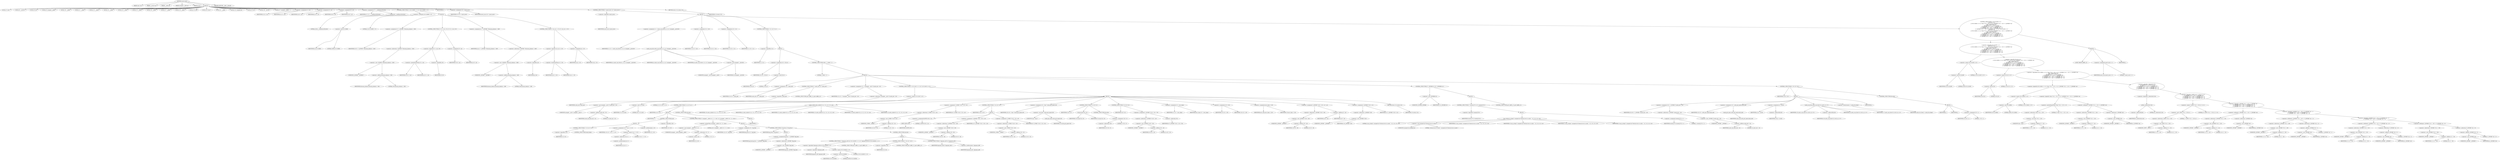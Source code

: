 digraph cache_insert {  
"1000121" [label = "(METHOD,cache_insert)" ]
"1000122" [label = "(PARAM,char *src)" ]
"1000123" [label = "(PARAM,__int128 *a2)" ]
"1000124" [label = "(PARAM,__int64 a3)" ]
"1000125" [label = "(PARAM,unsigned __int64 a4)" ]
"1000126" [label = "(PARAM,int a5)" ]
"1000127" [label = "(BLOCK,,)" ]
"1000128" [label = "(LOCAL,v5: char *)" ]
"1000129" [label = "(LOCAL,v6: __int128 *)" ]
"1000130" [label = "(LOCAL,v8: int)" ]
"1000131" [label = "(LOCAL,v9: unsigned __int64)" ]
"1000132" [label = "(LOCAL,v10: __int64)" ]
"1000133" [label = "(LOCAL,v11: __int64)" ]
"1000134" [label = "(LOCAL,v12: __int64)" ]
"1000135" [label = "(LOCAL,v13: __int64)" ]
"1000136" [label = "(LOCAL,v14: __int64)" ]
"1000137" [label = "(LOCAL,v15: __int64)" ]
"1000138" [label = "(LOCAL,v16: __int64)" ]
"1000139" [label = "(LOCAL,v17: __int64)" ]
"1000140" [label = "(LOCAL,v18: __int64)" ]
"1000141" [label = "(LOCAL,v19: bool)" ]
"1000142" [label = "(LOCAL,v20: char *)" ]
"1000143" [label = "(LOCAL,v21: __int64)" ]
"1000144" [label = "(LOCAL,v24: unsigned int)" ]
"1000145" [label = "(LOCAL,v25: int)" ]
"1000146" [label = "(LOCAL,v26: __int128)" ]
"1000147" [label = "(LOCAL,v27: unsigned __int64)" ]
"1000148" [label = "(<operator>.assignment,v5 = src)" ]
"1000149" [label = "(IDENTIFIER,v5,v5 = src)" ]
"1000150" [label = "(IDENTIFIER,src,v5 = src)" ]
"1000151" [label = "(<operator>.assignment,v6 = a2)" ]
"1000152" [label = "(IDENTIFIER,v6,v6 = a2)" ]
"1000153" [label = "(IDENTIFIER,a2,v6 = a2)" ]
"1000154" [label = "(<operator>.assignment,v8 = a5)" ]
"1000155" [label = "(IDENTIFIER,v8,v8 = a5)" ]
"1000156" [label = "(IDENTIFIER,a5,v8 = a5)" ]
"1000157" [label = "(<operator>.assignment,v27 = __readfsqword(0x28u))" ]
"1000158" [label = "(IDENTIFIER,v27,v27 = __readfsqword(0x28u))" ]
"1000159" [label = "(__readfsqword,__readfsqword(0x28u))" ]
"1000160" [label = "(LITERAL,0x28u,__readfsqword(0x28u))" ]
"1000161" [label = "(CONTROL_STRUCTURE,if ( (a5 & 0x980) != 0 ),if ( (a5 & 0x980) != 0 ))" ]
"1000162" [label = "(<operator>.notEquals,(a5 & 0x980) != 0)" ]
"1000163" [label = "(<operator>.and,a5 & 0x980)" ]
"1000164" [label = "(IDENTIFIER,a5,a5 & 0x980)" ]
"1000165" [label = "(LITERAL,0x980,a5 & 0x980)" ]
"1000166" [label = "(LITERAL,0,(a5 & 0x980) != 0)" ]
"1000167" [label = "(BLOCK,,)" ]
"1000168" [label = "(<operator>.assignment,v9 = *(_QWORD *)(dnsmasq_daemon + 456))" ]
"1000169" [label = "(IDENTIFIER,v9,v9 = *(_QWORD *)(dnsmasq_daemon + 456))" ]
"1000170" [label = "(<operator>.indirection,*(_QWORD *)(dnsmasq_daemon + 456))" ]
"1000171" [label = "(<operator>.cast,(_QWORD *)(dnsmasq_daemon + 456))" ]
"1000172" [label = "(UNKNOWN,_QWORD *,_QWORD *)" ]
"1000173" [label = "(<operator>.addition,dnsmasq_daemon + 456)" ]
"1000174" [label = "(IDENTIFIER,dnsmasq_daemon,dnsmasq_daemon + 456)" ]
"1000175" [label = "(LITERAL,456,dnsmasq_daemon + 456)" ]
"1000176" [label = "(CONTROL_STRUCTURE,if ( v9 >= a4 || !v9 ),if ( v9 >= a4 || !v9 ))" ]
"1000177" [label = "(<operator>.logicalOr,v9 >= a4 || !v9)" ]
"1000178" [label = "(<operator>.greaterEqualsThan,v9 >= a4)" ]
"1000179" [label = "(IDENTIFIER,v9,v9 >= a4)" ]
"1000180" [label = "(IDENTIFIER,a4,v9 >= a4)" ]
"1000181" [label = "(<operator>.logicalNot,!v9)" ]
"1000182" [label = "(IDENTIFIER,v9,!v9)" ]
"1000183" [label = "(<operator>.assignment,v9 = a4)" ]
"1000184" [label = "(IDENTIFIER,v9,v9 = a4)" ]
"1000185" [label = "(IDENTIFIER,a4,v9 = a4)" ]
"1000186" [label = "(<operator>.assignment,a4 = *(_QWORD *)(dnsmasq_daemon + 448))" ]
"1000187" [label = "(IDENTIFIER,a4,a4 = *(_QWORD *)(dnsmasq_daemon + 448))" ]
"1000188" [label = "(<operator>.indirection,*(_QWORD *)(dnsmasq_daemon + 448))" ]
"1000189" [label = "(<operator>.cast,(_QWORD *)(dnsmasq_daemon + 448))" ]
"1000190" [label = "(UNKNOWN,_QWORD *,_QWORD *)" ]
"1000191" [label = "(<operator>.addition,dnsmasq_daemon + 448)" ]
"1000192" [label = "(IDENTIFIER,dnsmasq_daemon,dnsmasq_daemon + 448)" ]
"1000193" [label = "(LITERAL,448,dnsmasq_daemon + 448)" ]
"1000194" [label = "(CONTROL_STRUCTURE,if ( !a4 || a4 <= v9 ),if ( !a4 || a4 <= v9 ))" ]
"1000195" [label = "(<operator>.logicalOr,!a4 || a4 <= v9)" ]
"1000196" [label = "(<operator>.logicalNot,!a4)" ]
"1000197" [label = "(IDENTIFIER,a4,!a4)" ]
"1000198" [label = "(<operator>.lessEqualsThan,a4 <= v9)" ]
"1000199" [label = "(IDENTIFIER,a4,a4 <= v9)" ]
"1000200" [label = "(IDENTIFIER,v9,a4 <= v9)" ]
"1000201" [label = "(<operator>.assignment,a4 = v9)" ]
"1000202" [label = "(IDENTIFIER,a4,a4 = v9)" ]
"1000203" [label = "(IDENTIFIER,v9,a4 = v9)" ]
"1000204" [label = "(IDENTIFIER,L,)" ]
"1000205" [label = "(<operator>.assignment,v24 = insert_error)" ]
"1000206" [label = "(IDENTIFIER,v24,v24 = insert_error)" ]
"1000207" [label = "(IDENTIFIER,insert_error,v24 = insert_error)" ]
"1000208" [label = "(CONTROL_STRUCTURE,if ( !insert_error ),if ( !insert_error ))" ]
"1000209" [label = "(<operator>.logicalNot,!insert_error)" ]
"1000210" [label = "(IDENTIFIER,insert_error,!insert_error)" ]
"1000211" [label = "(BLOCK,,)" ]
"1000212" [label = "(<operator>.assignment,v11 = cache_scan_free(src, a2, a3, (unsigned __int16)v8))" ]
"1000213" [label = "(IDENTIFIER,v11,v11 = cache_scan_free(src, a2, a3, (unsigned __int16)v8))" ]
"1000214" [label = "(cache_scan_free,cache_scan_free(src, a2, a3, (unsigned __int16)v8))" ]
"1000215" [label = "(IDENTIFIER,src,cache_scan_free(src, a2, a3, (unsigned __int16)v8))" ]
"1000216" [label = "(IDENTIFIER,a2,cache_scan_free(src, a2, a3, (unsigned __int16)v8))" ]
"1000217" [label = "(IDENTIFIER,a3,cache_scan_free(src, a2, a3, (unsigned __int16)v8))" ]
"1000218" [label = "(<operator>.cast,(unsigned __int16)v8)" ]
"1000219" [label = "(UNKNOWN,unsigned __int16,unsigned __int16)" ]
"1000220" [label = "(IDENTIFIER,v8,(unsigned __int16)v8)" ]
"1000221" [label = "(<operator>.assignment,v14 = v24)" ]
"1000222" [label = "(IDENTIFIER,v14,v14 = v24)" ]
"1000223" [label = "(IDENTIFIER,v24,v14 = v24)" ]
"1000224" [label = "(<operator>.assignment,v10 = v11)" ]
"1000225" [label = "(IDENTIFIER,v10,v10 = v11)" ]
"1000226" [label = "(IDENTIFIER,v11,v10 = v11)" ]
"1000227" [label = "(CONTROL_STRUCTURE,if ( !v11 ),if ( !v11 ))" ]
"1000228" [label = "(<operator>.logicalNot,!v11)" ]
"1000229" [label = "(IDENTIFIER,v11,!v11)" ]
"1000230" [label = "(BLOCK,,)" ]
"1000231" [label = "(<operator>.assignment,v25 = v8 & 4)" ]
"1000232" [label = "(IDENTIFIER,v25,v25 = v8 & 4)" ]
"1000233" [label = "(<operator>.and,v8 & 4)" ]
"1000234" [label = "(IDENTIFIER,v8,v8 & 4)" ]
"1000235" [label = "(LITERAL,4,v8 & 4)" ]
"1000236" [label = "(CONTROL_STRUCTURE,while ( 1 ),while ( 1 ))" ]
"1000237" [label = "(LITERAL,1,while ( 1 ))" ]
"1000238" [label = "(BLOCK,,)" ]
"1000239" [label = "(<operator>.assignment,v18 = cache_tail)" ]
"1000240" [label = "(IDENTIFIER,v18,v18 = cache_tail)" ]
"1000241" [label = "(IDENTIFIER,cache_tail,v18 = cache_tail)" ]
"1000242" [label = "(CONTROL_STRUCTURE,if ( !cache_tail ),if ( !cache_tail ))" ]
"1000243" [label = "(<operator>.logicalNot,!cache_tail)" ]
"1000244" [label = "(IDENTIFIER,cache_tail,!cache_tail)" ]
"1000245" [label = "(CONTROL_STRUCTURE,goto LABEL_22;,goto LABEL_22;)" ]
"1000246" [label = "(<operator>.assignment,v15 = *(unsigned __int16 *)(cache_tail + 52))" ]
"1000247" [label = "(IDENTIFIER,v15,v15 = *(unsigned __int16 *)(cache_tail + 52))" ]
"1000248" [label = "(<operator>.indirection,*(unsigned __int16 *)(cache_tail + 52))" ]
"1000249" [label = "(<operator>.cast,(unsigned __int16 *)(cache_tail + 52))" ]
"1000250" [label = "(UNKNOWN,unsigned __int16 *,unsigned __int16 *)" ]
"1000251" [label = "(<operator>.addition,cache_tail + 52)" ]
"1000252" [label = "(IDENTIFIER,cache_tail,cache_tail + 52)" ]
"1000253" [label = "(LITERAL,52,cache_tail + 52)" ]
"1000254" [label = "(CONTROL_STRUCTURE,if ( (v15 & 0xC) == 0 ),if ( (v15 & 0xC) == 0 ))" ]
"1000255" [label = "(<operator>.equals,(v15 & 0xC) == 0)" ]
"1000256" [label = "(<operator>.and,v15 & 0xC)" ]
"1000257" [label = "(IDENTIFIER,v15,v15 & 0xC)" ]
"1000258" [label = "(LITERAL,0xC,v15 & 0xC)" ]
"1000259" [label = "(LITERAL,0,(v15 & 0xC) == 0)" ]
"1000260" [label = "(BLOCK,,)" ]
"1000261" [label = "(CONTROL_STRUCTURE,if ( src ),if ( src ))" ]
"1000262" [label = "(IDENTIFIER,src,if ( src ))" ]
"1000263" [label = "(BLOCK,,)" ]
"1000264" [label = "(IDENTIFIER,L,)" ]
"1000265" [label = "(CONTROL_STRUCTURE,do,do)" ]
"1000266" [label = "(BLOCK,,)" ]
"1000267" [label = "(CONTROL_STRUCTURE,if ( !v15 ),if ( !v15 ))" ]
"1000268" [label = "(<operator>.logicalNot,!v15)" ]
"1000269" [label = "(IDENTIFIER,v15,!v15)" ]
"1000270" [label = "(CONTROL_STRUCTURE,break;,break;)" ]
"1000271" [label = "(<operator>.assignment,v19 = *src++ == 0)" ]
"1000272" [label = "(IDENTIFIER,v19,v19 = *src++ == 0)" ]
"1000273" [label = "(<operator>.equals,*src++ == 0)" ]
"1000274" [label = "(<operator>.indirection,*src++)" ]
"1000275" [label = "(<operator>.postIncrement,src++)" ]
"1000276" [label = "(IDENTIFIER,src,src++)" ]
"1000277" [label = "(LITERAL,0,*src++ == 0)" ]
"1000278" [label = "(<operator>.preDecrement,--v15)" ]
"1000279" [label = "(IDENTIFIER,v15,--v15)" ]
"1000280" [label = "(<operator>.logicalNot,!v19)" ]
"1000281" [label = "(IDENTIFIER,v19,!v19)" ]
"1000282" [label = "(CONTROL_STRUCTURE,if ( (unsigned __int64)(-v15 - 2) > 0x31 ),if ( (unsigned __int64)(-v15 - 2) > 0x31 ))" ]
"1000283" [label = "(<operator>.greaterThan,(unsigned __int64)(-v15 - 2) > 0x31)" ]
"1000284" [label = "(<operator>.cast,(unsigned __int64)(-v15 - 2))" ]
"1000285" [label = "(UNKNOWN,unsigned __int64,unsigned __int64)" ]
"1000286" [label = "(<operator>.subtraction,-v15 - 2)" ]
"1000287" [label = "(<operator>.minus,-v15)" ]
"1000288" [label = "(IDENTIFIER,v15,-v15)" ]
"1000289" [label = "(LITERAL,2,-v15 - 2)" ]
"1000290" [label = "(LITERAL,0x31,(unsigned __int64)(-v15 - 2) > 0x31)" ]
"1000291" [label = "(BLOCK,,)" ]
"1000292" [label = "(<operator>.assignment,v10 = big_free)" ]
"1000293" [label = "(IDENTIFIER,v10,v10 = big_free)" ]
"1000294" [label = "(IDENTIFIER,big_free,v10 = big_free)" ]
"1000295" [label = "(CONTROL_STRUCTURE,if ( big_free ),if ( big_free ))" ]
"1000296" [label = "(IDENTIFIER,big_free,if ( big_free ))" ]
"1000297" [label = "(BLOCK,,)" ]
"1000298" [label = "(<operator>.assignment,big_free = *(_QWORD *)big_free)" ]
"1000299" [label = "(IDENTIFIER,big_free,big_free = *(_QWORD *)big_free)" ]
"1000300" [label = "(<operator>.indirection,*(_QWORD *)big_free)" ]
"1000301" [label = "(<operator>.cast,(_QWORD *)big_free)" ]
"1000302" [label = "(UNKNOWN,_QWORD *,_QWORD *)" ]
"1000303" [label = "(IDENTIFIER,big_free,(_QWORD *)big_free)" ]
"1000304" [label = "(CONTROL_STRUCTURE,else,else)" ]
"1000305" [label = "(BLOCK,,)" ]
"1000306" [label = "(CONTROL_STRUCTURE,if ( !bignames_left && (v8 & 0x5000) == 0 ),if ( !bignames_left && (v8 & 0x5000) == 0 ))" ]
"1000307" [label = "(<operator>.logicalAnd,!bignames_left && (v8 & 0x5000) == 0)" ]
"1000308" [label = "(<operator>.logicalNot,!bignames_left)" ]
"1000309" [label = "(IDENTIFIER,bignames_left,!bignames_left)" ]
"1000310" [label = "(<operator>.equals,(v8 & 0x5000) == 0)" ]
"1000311" [label = "(<operator>.and,v8 & 0x5000)" ]
"1000312" [label = "(IDENTIFIER,v8,v8 & 0x5000)" ]
"1000313" [label = "(LITERAL,0x5000,v8 & 0x5000)" ]
"1000314" [label = "(LITERAL,0,(v8 & 0x5000) == 0)" ]
"1000315" [label = "(CONTROL_STRUCTURE,goto LABEL_22;,goto LABEL_22;)" ]
"1000316" [label = "(CONTROL_STRUCTURE,if ( !v10 ),if ( !v10 ))" ]
"1000317" [label = "(<operator>.logicalNot,!v10)" ]
"1000318" [label = "(IDENTIFIER,v10,!v10)" ]
"1000319" [label = "(CONTROL_STRUCTURE,goto LABEL_22;,goto LABEL_22;)" ]
"1000320" [label = "(CONTROL_STRUCTURE,if ( bignames_left ),if ( bignames_left ))" ]
"1000321" [label = "(IDENTIFIER,bignames_left,if ( bignames_left ))" ]
"1000322" [label = "(<operator>.preDecrement,--bignames_left)" ]
"1000323" [label = "(IDENTIFIER,bignames_left,--bignames_left)" ]
"1000324" [label = "(CONTROL_STRUCTURE,else,else)" ]
"1000325" [label = "(BLOCK,,)" ]
"1000326" [label = "(IDENTIFIER,L,)" ]
"1000327" [label = "(cache_unlink,cache_unlink(v18, a2, v12, v15, v13, v14))" ]
"1000328" [label = "(IDENTIFIER,v18,cache_unlink(v18, a2, v12, v15, v13, v14))" ]
"1000329" [label = "(IDENTIFIER,a2,cache_unlink(v18, a2, v12, v15, v13, v14))" ]
"1000330" [label = "(IDENTIFIER,v12,cache_unlink(v18, a2, v12, v15, v13, v14))" ]
"1000331" [label = "(IDENTIFIER,v15,cache_unlink(v18, a2, v12, v15, v13, v14))" ]
"1000332" [label = "(IDENTIFIER,v13,cache_unlink(v18, a2, v12, v15, v13, v14))" ]
"1000333" [label = "(IDENTIFIER,v14,cache_unlink(v18, a2, v12, v15, v13, v14))" ]
"1000334" [label = "(<operator>.assignment,*(_WORD *)(v18 + 52) = v8)" ]
"1000335" [label = "(<operator>.indirection,*(_WORD *)(v18 + 52))" ]
"1000336" [label = "(<operator>.cast,(_WORD *)(v18 + 52))" ]
"1000337" [label = "(UNKNOWN,_WORD *,_WORD *)" ]
"1000338" [label = "(<operator>.addition,v18 + 52)" ]
"1000339" [label = "(IDENTIFIER,v18,v18 + 52)" ]
"1000340" [label = "(LITERAL,52,v18 + 52)" ]
"1000341" [label = "(IDENTIFIER,v8,*(_WORD *)(v18 + 52) = v8)" ]
"1000342" [label = "(CONTROL_STRUCTURE,if ( v10 ),if ( v10 ))" ]
"1000343" [label = "(IDENTIFIER,v10,if ( v10 ))" ]
"1000344" [label = "(BLOCK,,)" ]
"1000345" [label = "(<operators>.assignmentOr,BYTE1(v8) |= 2u)" ]
"1000346" [label = "(BYTE1,BYTE1(v8))" ]
"1000347" [label = "(IDENTIFIER,v8,BYTE1(v8))" ]
"1000348" [label = "(LITERAL,2u,BYTE1(v8) |= 2u)" ]
"1000349" [label = "(<operator>.assignment,*(_QWORD *)(v18 + 56) = v10)" ]
"1000350" [label = "(<operator>.indirection,*(_QWORD *)(v18 + 56))" ]
"1000351" [label = "(<operator>.cast,(_QWORD *)(v18 + 56))" ]
"1000352" [label = "(UNKNOWN,_QWORD *,_QWORD *)" ]
"1000353" [label = "(<operator>.addition,v18 + 56)" ]
"1000354" [label = "(IDENTIFIER,v18,v18 + 56)" ]
"1000355" [label = "(LITERAL,56,v18 + 56)" ]
"1000356" [label = "(IDENTIFIER,v10,*(_QWORD *)(v18 + 56) = v10)" ]
"1000357" [label = "(<operator>.assignment,*(_WORD *)(v18 + 52) = v8)" ]
"1000358" [label = "(<operator>.indirection,*(_WORD *)(v18 + 52))" ]
"1000359" [label = "(<operator>.cast,(_WORD *)(v18 + 52))" ]
"1000360" [label = "(UNKNOWN,_WORD *,_WORD *)" ]
"1000361" [label = "(<operator>.addition,v18 + 52)" ]
"1000362" [label = "(IDENTIFIER,v18,v18 + 52)" ]
"1000363" [label = "(LITERAL,52,v18 + 52)" ]
"1000364" [label = "(IDENTIFIER,v8,*(_WORD *)(v18 + 52) = v8)" ]
"1000365" [label = "(<operator>.assignment,v20 = (char *)cache_get_name(v18))" ]
"1000366" [label = "(IDENTIFIER,v20,v20 = (char *)cache_get_name(v18))" ]
"1000367" [label = "(<operator>.cast,(char *)cache_get_name(v18))" ]
"1000368" [label = "(UNKNOWN,char *,char *)" ]
"1000369" [label = "(cache_get_name,cache_get_name(v18))" ]
"1000370" [label = "(IDENTIFIER,v18,cache_get_name(v18))" ]
"1000371" [label = "(CONTROL_STRUCTURE,if ( v5 ),if ( v5 ))" ]
"1000372" [label = "(IDENTIFIER,v5,if ( v5 ))" ]
"1000373" [label = "(strcpy,strcpy(v20, v5))" ]
"1000374" [label = "(IDENTIFIER,v20,strcpy(v20, v5))" ]
"1000375" [label = "(IDENTIFIER,v5,strcpy(v20, v5))" ]
"1000376" [label = "(CONTROL_STRUCTURE,else,else)" ]
"1000377" [label = "(<operator>.assignment,*v20 = 0)" ]
"1000378" [label = "(<operator>.indirection,*v20)" ]
"1000379" [label = "(IDENTIFIER,v20,*v20 = 0)" ]
"1000380" [label = "(LITERAL,0,*v20 = 0)" ]
"1000381" [label = "(CONTROL_STRUCTURE,if ( v6 ),if ( v6 ))" ]
"1000382" [label = "(IDENTIFIER,v6,if ( v6 ))" ]
"1000383" [label = "(<operator>.assignment,*(_OWORD *)(v18 + 24) = *v6)" ]
"1000384" [label = "(<operator>.indirection,*(_OWORD *)(v18 + 24))" ]
"1000385" [label = "(<operator>.cast,(_OWORD *)(v18 + 24))" ]
"1000386" [label = "(UNKNOWN,_OWORD *,_OWORD *)" ]
"1000387" [label = "(<operator>.addition,v18 + 24)" ]
"1000388" [label = "(IDENTIFIER,v18,v18 + 24)" ]
"1000389" [label = "(LITERAL,24,v18 + 24)" ]
"1000390" [label = "(<operator>.indirection,*v6)" ]
"1000391" [label = "(IDENTIFIER,v6,*(_OWORD *)(v18 + 24) = *v6)" ]
"1000392" [label = "(<operator>.assignment,v21 = new_chain)" ]
"1000393" [label = "(IDENTIFIER,v21,v21 = new_chain)" ]
"1000394" [label = "(IDENTIFIER,new_chain,v21 = new_chain)" ]
"1000395" [label = "(<operator>.assignment,v10 = v18)" ]
"1000396" [label = "(IDENTIFIER,v10,v10 = v18)" ]
"1000397" [label = "(IDENTIFIER,v18,v10 = v18)" ]
"1000398" [label = "(<operator>.assignment,new_chain = v18)" ]
"1000399" [label = "(IDENTIFIER,new_chain,new_chain = v18)" ]
"1000400" [label = "(IDENTIFIER,v18,new_chain = v18)" ]
"1000401" [label = "(<operator>.assignment,*(_QWORD *)(v18 + 40) = a3 + a4)" ]
"1000402" [label = "(<operator>.indirection,*(_QWORD *)(v18 + 40))" ]
"1000403" [label = "(<operator>.cast,(_QWORD *)(v18 + 40))" ]
"1000404" [label = "(UNKNOWN,_QWORD *,_QWORD *)" ]
"1000405" [label = "(<operator>.addition,v18 + 40)" ]
"1000406" [label = "(IDENTIFIER,v18,v18 + 40)" ]
"1000407" [label = "(LITERAL,40,v18 + 40)" ]
"1000408" [label = "(<operator>.addition,a3 + a4)" ]
"1000409" [label = "(IDENTIFIER,a3,a3 + a4)" ]
"1000410" [label = "(IDENTIFIER,a4,a3 + a4)" ]
"1000411" [label = "(<operator>.assignment,*(_QWORD *)v18 = v21)" ]
"1000412" [label = "(<operator>.indirection,*(_QWORD *)v18)" ]
"1000413" [label = "(<operator>.cast,(_QWORD *)v18)" ]
"1000414" [label = "(UNKNOWN,_QWORD *,_QWORD *)" ]
"1000415" [label = "(IDENTIFIER,v18,(_QWORD *)v18)" ]
"1000416" [label = "(IDENTIFIER,v21,*(_QWORD *)v18 = v21)" ]
"1000417" [label = "(RETURN,return v10;,return v10;)" ]
"1000418" [label = "(IDENTIFIER,v10,return v10;)" ]
"1000419" [label = "(CONTROL_STRUCTURE,if ( (_DWORD)v14 ),if ( (_DWORD)v14 ))" ]
"1000420" [label = "(<operator>.cast,(_DWORD)v14)" ]
"1000421" [label = "(UNKNOWN,_DWORD,_DWORD)" ]
"1000422" [label = "(IDENTIFIER,v14,(_DWORD)v14)" ]
"1000423" [label = "(BLOCK,,)" ]
"1000424" [label = "(CONTROL_STRUCTURE,if ( !warned_8715 ),if ( !warned_8715 ))" ]
"1000425" [label = "(<operator>.logicalNot,!warned_8715)" ]
"1000426" [label = "(IDENTIFIER,warned_8715,!warned_8715)" ]
"1000427" [label = "(BLOCK,,)" ]
"1000428" [label = "(my_syslog,my_syslog(3, (unsigned int)\"Internal error in cache.\", v12, v15, v13, v14))" ]
"1000429" [label = "(LITERAL,3,my_syslog(3, (unsigned int)\"Internal error in cache.\", v12, v15, v13, v14))" ]
"1000430" [label = "(<operator>.cast,(unsigned int)\"Internal error in cache.\")" ]
"1000431" [label = "(UNKNOWN,unsigned int,unsigned int)" ]
"1000432" [label = "(LITERAL,\"Internal error in cache.\",(unsigned int)\"Internal error in cache.\")" ]
"1000433" [label = "(IDENTIFIER,v12,my_syslog(3, (unsigned int)\"Internal error in cache.\", v12, v15, v13, v14))" ]
"1000434" [label = "(IDENTIFIER,v15,my_syslog(3, (unsigned int)\"Internal error in cache.\", v12, v15, v13, v14))" ]
"1000435" [label = "(IDENTIFIER,v13,my_syslog(3, (unsigned int)\"Internal error in cache.\", v12, v15, v13, v14))" ]
"1000436" [label = "(IDENTIFIER,v14,my_syslog(3, (unsigned int)\"Internal error in cache.\", v12, v15, v13, v14))" ]
"1000437" [label = "(<operator>.assignment,warned_8715 = 1)" ]
"1000438" [label = "(IDENTIFIER,warned_8715,warned_8715 = 1)" ]
"1000439" [label = "(LITERAL,1,warned_8715 = 1)" ]
"1000440" [label = "(CONTROL_STRUCTURE,goto LABEL_22;,goto LABEL_22;)" ]
"1000441" [label = "(CONTROL_STRUCTURE,if ( v25 ),if ( v25 ))" ]
"1000442" [label = "(IDENTIFIER,v25,if ( v25 ))" ]
"1000443" [label = "(BLOCK,,)" ]
"1000444" [label = "(<operator>.assignment,v26 = *(_OWORD *)(cache_tail + 24))" ]
"1000445" [label = "(IDENTIFIER,v26,v26 = *(_OWORD *)(cache_tail + 24))" ]
"1000446" [label = "(<operator>.indirection,*(_OWORD *)(cache_tail + 24))" ]
"1000447" [label = "(<operator>.cast,(_OWORD *)(cache_tail + 24))" ]
"1000448" [label = "(UNKNOWN,_OWORD *,_OWORD *)" ]
"1000449" [label = "(<operator>.addition,cache_tail + 24)" ]
"1000450" [label = "(IDENTIFIER,cache_tail,cache_tail + 24)" ]
"1000451" [label = "(LITERAL,24,cache_tail + 24)" ]
"1000452" [label = "(<operator>.assignment,v16 = cache_get_name(cache_tail))" ]
"1000453" [label = "(IDENTIFIER,v16,v16 = cache_get_name(cache_tail))" ]
"1000454" [label = "(cache_get_name,cache_get_name(cache_tail))" ]
"1000455" [label = "(IDENTIFIER,cache_tail,cache_get_name(cache_tail))" ]
"1000456" [label = "(<operator>.assignment,a2 = &v26)" ]
"1000457" [label = "(IDENTIFIER,a2,a2 = &v26)" ]
"1000458" [label = "(<operator>.addressOf,&v26)" ]
"1000459" [label = "(IDENTIFIER,v26,a2 = &v26)" ]
"1000460" [label = "(cache_scan_free,cache_scan_free(v16, &v26, a3, v17))" ]
"1000461" [label = "(IDENTIFIER,v16,cache_scan_free(v16, &v26, a3, v17))" ]
"1000462" [label = "(<operator>.addressOf,&v26)" ]
"1000463" [label = "(IDENTIFIER,v26,cache_scan_free(v16, &v26, a3, v17))" ]
"1000464" [label = "(IDENTIFIER,a3,cache_scan_free(v16, &v26, a3, v17))" ]
"1000465" [label = "(IDENTIFIER,v17,cache_scan_free(v16, &v26, a3, v17))" ]
"1000466" [label = "(<operator>.preIncrement,++cache_live_freed)" ]
"1000467" [label = "(IDENTIFIER,cache_live_freed,++cache_live_freed)" ]
"1000468" [label = "(IDENTIFIER,L,)" ]
"1000469" [label = "(CONTROL_STRUCTURE,else,else)" ]
"1000470" [label = "(BLOCK,,)" ]
"1000471" [label = "(IDENTIFIER,L,)" ]
"1000472" [label = "(IDENTIFIER,L,)" ]
"1000473" [label = "(<operator>.assignment,v25 = 1)" ]
"1000474" [label = "(IDENTIFIER,v25,v25 = 1)" ]
"1000475" [label = "(LITERAL,1,v25 = 1)" ]
"1000476" [label = "(CONTROL_STRUCTURE,if ( (v8 & 0x180) == 0\n      || (v8 & 8) == 0\n      || ((v8 & 0x80u) == 0 || *(char *)(v11 + 52) >= 0 || *(_DWORD *)(v11 + 24) != *(_DWORD *)a2)\n      && (!_bittest(&v8, 8u)\n       || (*(_BYTE *)(v11 + 53) & 1) == 0\n       || *(_DWORD *)(v11 + 24) != *(_DWORD *)a2\n       || *(_DWORD *)(v11 + 28) != *((_DWORD *)a2 + 1)\n       || *(_DWORD *)(v11 + 32) != *((_DWORD *)a2 + 2)\n       || *(_DWORD *)(v11 + 36) != *((_DWORD *)a2 + 3)) ),if ( (v8 & 0x180) == 0\n      || (v8 & 8) == 0\n      || ((v8 & 0x80u) == 0 || *(char *)(v11 + 52) >= 0 || *(_DWORD *)(v11 + 24) != *(_DWORD *)a2)\n      && (!_bittest(&v8, 8u)\n       || (*(_BYTE *)(v11 + 53) & 1) == 0\n       || *(_DWORD *)(v11 + 24) != *(_DWORD *)a2\n       || *(_DWORD *)(v11 + 28) != *((_DWORD *)a2 + 1)\n       || *(_DWORD *)(v11 + 32) != *((_DWORD *)a2 + 2)\n       || *(_DWORD *)(v11 + 36) != *((_DWORD *)a2 + 3)) ))" ]
"1000477" [label = "(<operator>.logicalOr,(v8 & 0x180) == 0\n      || (v8 & 8) == 0\n      || ((v8 & 0x80u) == 0 || *(char *)(v11 + 52) >= 0 || *(_DWORD *)(v11 + 24) != *(_DWORD *)a2)\n      && (!_bittest(&v8, 8u)\n       || (*(_BYTE *)(v11 + 53) & 1) == 0\n       || *(_DWORD *)(v11 + 24) != *(_DWORD *)a2\n       || *(_DWORD *)(v11 + 28) != *((_DWORD *)a2 + 1)\n       || *(_DWORD *)(v11 + 32) != *((_DWORD *)a2 + 2)\n       || *(_DWORD *)(v11 + 36) != *((_DWORD *)a2 + 3)))" ]
"1000478" [label = "(<operator>.equals,(v8 & 0x180) == 0)" ]
"1000479" [label = "(<operator>.and,v8 & 0x180)" ]
"1000480" [label = "(IDENTIFIER,v8,v8 & 0x180)" ]
"1000481" [label = "(LITERAL,0x180,v8 & 0x180)" ]
"1000482" [label = "(LITERAL,0,(v8 & 0x180) == 0)" ]
"1000483" [label = "(<operator>.logicalOr,(v8 & 8) == 0\n      || ((v8 & 0x80u) == 0 || *(char *)(v11 + 52) >= 0 || *(_DWORD *)(v11 + 24) != *(_DWORD *)a2)\n      && (!_bittest(&v8, 8u)\n       || (*(_BYTE *)(v11 + 53) & 1) == 0\n       || *(_DWORD *)(v11 + 24) != *(_DWORD *)a2\n       || *(_DWORD *)(v11 + 28) != *((_DWORD *)a2 + 1)\n       || *(_DWORD *)(v11 + 32) != *((_DWORD *)a2 + 2)\n       || *(_DWORD *)(v11 + 36) != *((_DWORD *)a2 + 3)))" ]
"1000484" [label = "(<operator>.equals,(v8 & 8) == 0)" ]
"1000485" [label = "(<operator>.and,v8 & 8)" ]
"1000486" [label = "(IDENTIFIER,v8,v8 & 8)" ]
"1000487" [label = "(LITERAL,8,v8 & 8)" ]
"1000488" [label = "(LITERAL,0,(v8 & 8) == 0)" ]
"1000489" [label = "(<operator>.logicalAnd,((v8 & 0x80u) == 0 || *(char *)(v11 + 52) >= 0 || *(_DWORD *)(v11 + 24) != *(_DWORD *)a2)\n      && (!_bittest(&v8, 8u)\n       || (*(_BYTE *)(v11 + 53) & 1) == 0\n       || *(_DWORD *)(v11 + 24) != *(_DWORD *)a2\n       || *(_DWORD *)(v11 + 28) != *((_DWORD *)a2 + 1)\n       || *(_DWORD *)(v11 + 32) != *((_DWORD *)a2 + 2)\n       || *(_DWORD *)(v11 + 36) != *((_DWORD *)a2 + 3)))" ]
"1000490" [label = "(<operator>.logicalOr,(v8 & 0x80u) == 0 || *(char *)(v11 + 52) >= 0 || *(_DWORD *)(v11 + 24) != *(_DWORD *)a2)" ]
"1000491" [label = "(<operator>.equals,(v8 & 0x80u) == 0)" ]
"1000492" [label = "(<operator>.and,v8 & 0x80u)" ]
"1000493" [label = "(IDENTIFIER,v8,v8 & 0x80u)" ]
"1000494" [label = "(LITERAL,0x80u,v8 & 0x80u)" ]
"1000495" [label = "(LITERAL,0,(v8 & 0x80u) == 0)" ]
"1000496" [label = "(<operator>.logicalOr,*(char *)(v11 + 52) >= 0 || *(_DWORD *)(v11 + 24) != *(_DWORD *)a2)" ]
"1000497" [label = "(<operator>.greaterEqualsThan,*(char *)(v11 + 52) >= 0)" ]
"1000498" [label = "(<operator>.indirection,*(char *)(v11 + 52))" ]
"1000499" [label = "(<operator>.cast,(char *)(v11 + 52))" ]
"1000500" [label = "(UNKNOWN,char *,char *)" ]
"1000501" [label = "(<operator>.addition,v11 + 52)" ]
"1000502" [label = "(IDENTIFIER,v11,v11 + 52)" ]
"1000503" [label = "(LITERAL,52,v11 + 52)" ]
"1000504" [label = "(LITERAL,0,*(char *)(v11 + 52) >= 0)" ]
"1000505" [label = "(<operator>.notEquals,*(_DWORD *)(v11 + 24) != *(_DWORD *)a2)" ]
"1000506" [label = "(<operator>.indirection,*(_DWORD *)(v11 + 24))" ]
"1000507" [label = "(<operator>.cast,(_DWORD *)(v11 + 24))" ]
"1000508" [label = "(UNKNOWN,_DWORD *,_DWORD *)" ]
"1000509" [label = "(<operator>.addition,v11 + 24)" ]
"1000510" [label = "(IDENTIFIER,v11,v11 + 24)" ]
"1000511" [label = "(LITERAL,24,v11 + 24)" ]
"1000512" [label = "(<operator>.indirection,*(_DWORD *)a2)" ]
"1000513" [label = "(<operator>.cast,(_DWORD *)a2)" ]
"1000514" [label = "(UNKNOWN,_DWORD *,_DWORD *)" ]
"1000515" [label = "(IDENTIFIER,a2,(_DWORD *)a2)" ]
"1000516" [label = "(<operator>.logicalOr,!_bittest(&v8, 8u)\n       || (*(_BYTE *)(v11 + 53) & 1) == 0\n       || *(_DWORD *)(v11 + 24) != *(_DWORD *)a2\n       || *(_DWORD *)(v11 + 28) != *((_DWORD *)a2 + 1)\n       || *(_DWORD *)(v11 + 32) != *((_DWORD *)a2 + 2)\n       || *(_DWORD *)(v11 + 36) != *((_DWORD *)a2 + 3))" ]
"1000517" [label = "(<operator>.logicalNot,!_bittest(&v8, 8u))" ]
"1000518" [label = "(_bittest,_bittest(&v8, 8u))" ]
"1000519" [label = "(<operator>.addressOf,&v8)" ]
"1000520" [label = "(IDENTIFIER,v8,_bittest(&v8, 8u))" ]
"1000521" [label = "(LITERAL,8u,_bittest(&v8, 8u))" ]
"1000522" [label = "(<operator>.logicalOr,(*(_BYTE *)(v11 + 53) & 1) == 0\n       || *(_DWORD *)(v11 + 24) != *(_DWORD *)a2\n       || *(_DWORD *)(v11 + 28) != *((_DWORD *)a2 + 1)\n       || *(_DWORD *)(v11 + 32) != *((_DWORD *)a2 + 2)\n       || *(_DWORD *)(v11 + 36) != *((_DWORD *)a2 + 3))" ]
"1000523" [label = "(<operator>.equals,(*(_BYTE *)(v11 + 53) & 1) == 0)" ]
"1000524" [label = "(<operator>.and,*(_BYTE *)(v11 + 53) & 1)" ]
"1000525" [label = "(<operator>.indirection,*(_BYTE *)(v11 + 53))" ]
"1000526" [label = "(<operator>.cast,(_BYTE *)(v11 + 53))" ]
"1000527" [label = "(UNKNOWN,_BYTE *,_BYTE *)" ]
"1000528" [label = "(<operator>.addition,v11 + 53)" ]
"1000529" [label = "(IDENTIFIER,v11,v11 + 53)" ]
"1000530" [label = "(LITERAL,53,v11 + 53)" ]
"1000531" [label = "(LITERAL,1,*(_BYTE *)(v11 + 53) & 1)" ]
"1000532" [label = "(LITERAL,0,(*(_BYTE *)(v11 + 53) & 1) == 0)" ]
"1000533" [label = "(<operator>.logicalOr,*(_DWORD *)(v11 + 24) != *(_DWORD *)a2\n       || *(_DWORD *)(v11 + 28) != *((_DWORD *)a2 + 1)\n       || *(_DWORD *)(v11 + 32) != *((_DWORD *)a2 + 2)\n       || *(_DWORD *)(v11 + 36) != *((_DWORD *)a2 + 3))" ]
"1000534" [label = "(<operator>.notEquals,*(_DWORD *)(v11 + 24) != *(_DWORD *)a2)" ]
"1000535" [label = "(<operator>.indirection,*(_DWORD *)(v11 + 24))" ]
"1000536" [label = "(<operator>.cast,(_DWORD *)(v11 + 24))" ]
"1000537" [label = "(UNKNOWN,_DWORD *,_DWORD *)" ]
"1000538" [label = "(<operator>.addition,v11 + 24)" ]
"1000539" [label = "(IDENTIFIER,v11,v11 + 24)" ]
"1000540" [label = "(LITERAL,24,v11 + 24)" ]
"1000541" [label = "(<operator>.indirection,*(_DWORD *)a2)" ]
"1000542" [label = "(<operator>.cast,(_DWORD *)a2)" ]
"1000543" [label = "(UNKNOWN,_DWORD *,_DWORD *)" ]
"1000544" [label = "(IDENTIFIER,a2,(_DWORD *)a2)" ]
"1000545" [label = "(<operator>.logicalOr,*(_DWORD *)(v11 + 28) != *((_DWORD *)a2 + 1)\n       || *(_DWORD *)(v11 + 32) != *((_DWORD *)a2 + 2)\n       || *(_DWORD *)(v11 + 36) != *((_DWORD *)a2 + 3))" ]
"1000546" [label = "(<operator>.notEquals,*(_DWORD *)(v11 + 28) != *((_DWORD *)a2 + 1))" ]
"1000547" [label = "(<operator>.indirection,*(_DWORD *)(v11 + 28))" ]
"1000548" [label = "(<operator>.cast,(_DWORD *)(v11 + 28))" ]
"1000549" [label = "(UNKNOWN,_DWORD *,_DWORD *)" ]
"1000550" [label = "(<operator>.addition,v11 + 28)" ]
"1000551" [label = "(IDENTIFIER,v11,v11 + 28)" ]
"1000552" [label = "(LITERAL,28,v11 + 28)" ]
"1000553" [label = "(<operator>.indirection,*((_DWORD *)a2 + 1))" ]
"1000554" [label = "(<operator>.addition,(_DWORD *)a2 + 1)" ]
"1000555" [label = "(<operator>.cast,(_DWORD *)a2)" ]
"1000556" [label = "(UNKNOWN,_DWORD *,_DWORD *)" ]
"1000557" [label = "(IDENTIFIER,a2,(_DWORD *)a2)" ]
"1000558" [label = "(LITERAL,1,(_DWORD *)a2 + 1)" ]
"1000559" [label = "(<operator>.logicalOr,*(_DWORD *)(v11 + 32) != *((_DWORD *)a2 + 2)\n       || *(_DWORD *)(v11 + 36) != *((_DWORD *)a2 + 3))" ]
"1000560" [label = "(<operator>.notEquals,*(_DWORD *)(v11 + 32) != *((_DWORD *)a2 + 2))" ]
"1000561" [label = "(<operator>.indirection,*(_DWORD *)(v11 + 32))" ]
"1000562" [label = "(<operator>.cast,(_DWORD *)(v11 + 32))" ]
"1000563" [label = "(UNKNOWN,_DWORD *,_DWORD *)" ]
"1000564" [label = "(<operator>.addition,v11 + 32)" ]
"1000565" [label = "(IDENTIFIER,v11,v11 + 32)" ]
"1000566" [label = "(LITERAL,32,v11 + 32)" ]
"1000567" [label = "(<operator>.indirection,*((_DWORD *)a2 + 2))" ]
"1000568" [label = "(<operator>.addition,(_DWORD *)a2 + 2)" ]
"1000569" [label = "(<operator>.cast,(_DWORD *)a2)" ]
"1000570" [label = "(UNKNOWN,_DWORD *,_DWORD *)" ]
"1000571" [label = "(IDENTIFIER,a2,(_DWORD *)a2)" ]
"1000572" [label = "(LITERAL,2,(_DWORD *)a2 + 2)" ]
"1000573" [label = "(<operator>.notEquals,*(_DWORD *)(v11 + 36) != *((_DWORD *)a2 + 3))" ]
"1000574" [label = "(<operator>.indirection,*(_DWORD *)(v11 + 36))" ]
"1000575" [label = "(<operator>.cast,(_DWORD *)(v11 + 36))" ]
"1000576" [label = "(UNKNOWN,_DWORD *,_DWORD *)" ]
"1000577" [label = "(<operator>.addition,v11 + 36)" ]
"1000578" [label = "(IDENTIFIER,v11,v11 + 36)" ]
"1000579" [label = "(LITERAL,36,v11 + 36)" ]
"1000580" [label = "(<operator>.indirection,*((_DWORD *)a2 + 3))" ]
"1000581" [label = "(<operator>.addition,(_DWORD *)a2 + 3)" ]
"1000582" [label = "(<operator>.cast,(_DWORD *)a2)" ]
"1000583" [label = "(UNKNOWN,_DWORD *,_DWORD *)" ]
"1000584" [label = "(IDENTIFIER,a2,(_DWORD *)a2)" ]
"1000585" [label = "(LITERAL,3,(_DWORD *)a2 + 3)" ]
"1000586" [label = "(BLOCK,,)" ]
"1000587" [label = "(JUMP_TARGET,LABEL_22)" ]
"1000588" [label = "(<operator>.assignment,insert_error = 1)" ]
"1000589" [label = "(IDENTIFIER,insert_error,insert_error = 1)" ]
"1000590" [label = "(LITERAL,1,insert_error = 1)" ]
"1000591" [label = "(IDENTIFIER,L,)" ]
"1000592" [label = "(RETURN,return v10;,return v10;)" ]
"1000593" [label = "(IDENTIFIER,v10,return v10;)" ]
"1000594" [label = "(METHOD_RETURN,__int64 __fastcall)" ]
  "1000121" -> "1000122" 
  "1000121" -> "1000123" 
  "1000121" -> "1000124" 
  "1000121" -> "1000125" 
  "1000121" -> "1000126" 
  "1000121" -> "1000127" 
  "1000121" -> "1000594" 
  "1000127" -> "1000128" 
  "1000127" -> "1000129" 
  "1000127" -> "1000130" 
  "1000127" -> "1000131" 
  "1000127" -> "1000132" 
  "1000127" -> "1000133" 
  "1000127" -> "1000134" 
  "1000127" -> "1000135" 
  "1000127" -> "1000136" 
  "1000127" -> "1000137" 
  "1000127" -> "1000138" 
  "1000127" -> "1000139" 
  "1000127" -> "1000140" 
  "1000127" -> "1000141" 
  "1000127" -> "1000142" 
  "1000127" -> "1000143" 
  "1000127" -> "1000144" 
  "1000127" -> "1000145" 
  "1000127" -> "1000146" 
  "1000127" -> "1000147" 
  "1000127" -> "1000148" 
  "1000127" -> "1000151" 
  "1000127" -> "1000154" 
  "1000127" -> "1000157" 
  "1000127" -> "1000161" 
  "1000127" -> "1000204" 
  "1000127" -> "1000205" 
  "1000127" -> "1000208" 
  "1000127" -> "1000592" 
  "1000148" -> "1000149" 
  "1000148" -> "1000150" 
  "1000151" -> "1000152" 
  "1000151" -> "1000153" 
  "1000154" -> "1000155" 
  "1000154" -> "1000156" 
  "1000157" -> "1000158" 
  "1000157" -> "1000159" 
  "1000159" -> "1000160" 
  "1000161" -> "1000162" 
  "1000161" -> "1000167" 
  "1000162" -> "1000163" 
  "1000162" -> "1000166" 
  "1000163" -> "1000164" 
  "1000163" -> "1000165" 
  "1000167" -> "1000168" 
  "1000167" -> "1000176" 
  "1000167" -> "1000186" 
  "1000167" -> "1000194" 
  "1000168" -> "1000169" 
  "1000168" -> "1000170" 
  "1000170" -> "1000171" 
  "1000171" -> "1000172" 
  "1000171" -> "1000173" 
  "1000173" -> "1000174" 
  "1000173" -> "1000175" 
  "1000176" -> "1000177" 
  "1000176" -> "1000183" 
  "1000177" -> "1000178" 
  "1000177" -> "1000181" 
  "1000178" -> "1000179" 
  "1000178" -> "1000180" 
  "1000181" -> "1000182" 
  "1000183" -> "1000184" 
  "1000183" -> "1000185" 
  "1000186" -> "1000187" 
  "1000186" -> "1000188" 
  "1000188" -> "1000189" 
  "1000189" -> "1000190" 
  "1000189" -> "1000191" 
  "1000191" -> "1000192" 
  "1000191" -> "1000193" 
  "1000194" -> "1000195" 
  "1000194" -> "1000201" 
  "1000195" -> "1000196" 
  "1000195" -> "1000198" 
  "1000196" -> "1000197" 
  "1000198" -> "1000199" 
  "1000198" -> "1000200" 
  "1000201" -> "1000202" 
  "1000201" -> "1000203" 
  "1000205" -> "1000206" 
  "1000205" -> "1000207" 
  "1000208" -> "1000209" 
  "1000208" -> "1000211" 
  "1000209" -> "1000210" 
  "1000211" -> "1000212" 
  "1000211" -> "1000221" 
  "1000211" -> "1000224" 
  "1000211" -> "1000227" 
  "1000211" -> "1000476" 
  "1000212" -> "1000213" 
  "1000212" -> "1000214" 
  "1000214" -> "1000215" 
  "1000214" -> "1000216" 
  "1000214" -> "1000217" 
  "1000214" -> "1000218" 
  "1000218" -> "1000219" 
  "1000218" -> "1000220" 
  "1000221" -> "1000222" 
  "1000221" -> "1000223" 
  "1000224" -> "1000225" 
  "1000224" -> "1000226" 
  "1000227" -> "1000228" 
  "1000227" -> "1000230" 
  "1000228" -> "1000229" 
  "1000230" -> "1000231" 
  "1000230" -> "1000236" 
  "1000231" -> "1000232" 
  "1000231" -> "1000233" 
  "1000233" -> "1000234" 
  "1000233" -> "1000235" 
  "1000236" -> "1000237" 
  "1000236" -> "1000238" 
  "1000238" -> "1000239" 
  "1000238" -> "1000242" 
  "1000238" -> "1000246" 
  "1000238" -> "1000254" 
  "1000238" -> "1000419" 
  "1000238" -> "1000441" 
  "1000239" -> "1000240" 
  "1000239" -> "1000241" 
  "1000242" -> "1000243" 
  "1000242" -> "1000245" 
  "1000243" -> "1000244" 
  "1000246" -> "1000247" 
  "1000246" -> "1000248" 
  "1000248" -> "1000249" 
  "1000249" -> "1000250" 
  "1000249" -> "1000251" 
  "1000251" -> "1000252" 
  "1000251" -> "1000253" 
  "1000254" -> "1000255" 
  "1000254" -> "1000260" 
  "1000255" -> "1000256" 
  "1000255" -> "1000259" 
  "1000256" -> "1000257" 
  "1000256" -> "1000258" 
  "1000260" -> "1000261" 
  "1000260" -> "1000327" 
  "1000260" -> "1000334" 
  "1000260" -> "1000342" 
  "1000260" -> "1000365" 
  "1000260" -> "1000371" 
  "1000260" -> "1000381" 
  "1000260" -> "1000392" 
  "1000260" -> "1000395" 
  "1000260" -> "1000398" 
  "1000260" -> "1000401" 
  "1000260" -> "1000411" 
  "1000260" -> "1000417" 
  "1000261" -> "1000262" 
  "1000261" -> "1000263" 
  "1000261" -> "1000324" 
  "1000263" -> "1000264" 
  "1000263" -> "1000265" 
  "1000263" -> "1000282" 
  "1000265" -> "1000266" 
  "1000265" -> "1000280" 
  "1000266" -> "1000267" 
  "1000266" -> "1000271" 
  "1000266" -> "1000278" 
  "1000267" -> "1000268" 
  "1000267" -> "1000270" 
  "1000268" -> "1000269" 
  "1000271" -> "1000272" 
  "1000271" -> "1000273" 
  "1000273" -> "1000274" 
  "1000273" -> "1000277" 
  "1000274" -> "1000275" 
  "1000275" -> "1000276" 
  "1000278" -> "1000279" 
  "1000280" -> "1000281" 
  "1000282" -> "1000283" 
  "1000282" -> "1000291" 
  "1000283" -> "1000284" 
  "1000283" -> "1000290" 
  "1000284" -> "1000285" 
  "1000284" -> "1000286" 
  "1000286" -> "1000287" 
  "1000286" -> "1000289" 
  "1000287" -> "1000288" 
  "1000291" -> "1000292" 
  "1000291" -> "1000295" 
  "1000292" -> "1000293" 
  "1000292" -> "1000294" 
  "1000295" -> "1000296" 
  "1000295" -> "1000297" 
  "1000295" -> "1000304" 
  "1000297" -> "1000298" 
  "1000298" -> "1000299" 
  "1000298" -> "1000300" 
  "1000300" -> "1000301" 
  "1000301" -> "1000302" 
  "1000301" -> "1000303" 
  "1000304" -> "1000305" 
  "1000305" -> "1000306" 
  "1000305" -> "1000316" 
  "1000305" -> "1000320" 
  "1000306" -> "1000307" 
  "1000306" -> "1000315" 
  "1000307" -> "1000308" 
  "1000307" -> "1000310" 
  "1000308" -> "1000309" 
  "1000310" -> "1000311" 
  "1000310" -> "1000314" 
  "1000311" -> "1000312" 
  "1000311" -> "1000313" 
  "1000316" -> "1000317" 
  "1000316" -> "1000319" 
  "1000317" -> "1000318" 
  "1000320" -> "1000321" 
  "1000320" -> "1000322" 
  "1000322" -> "1000323" 
  "1000324" -> "1000325" 
  "1000325" -> "1000326" 
  "1000327" -> "1000328" 
  "1000327" -> "1000329" 
  "1000327" -> "1000330" 
  "1000327" -> "1000331" 
  "1000327" -> "1000332" 
  "1000327" -> "1000333" 
  "1000334" -> "1000335" 
  "1000334" -> "1000341" 
  "1000335" -> "1000336" 
  "1000336" -> "1000337" 
  "1000336" -> "1000338" 
  "1000338" -> "1000339" 
  "1000338" -> "1000340" 
  "1000342" -> "1000343" 
  "1000342" -> "1000344" 
  "1000344" -> "1000345" 
  "1000344" -> "1000349" 
  "1000344" -> "1000357" 
  "1000345" -> "1000346" 
  "1000345" -> "1000348" 
  "1000346" -> "1000347" 
  "1000349" -> "1000350" 
  "1000349" -> "1000356" 
  "1000350" -> "1000351" 
  "1000351" -> "1000352" 
  "1000351" -> "1000353" 
  "1000353" -> "1000354" 
  "1000353" -> "1000355" 
  "1000357" -> "1000358" 
  "1000357" -> "1000364" 
  "1000358" -> "1000359" 
  "1000359" -> "1000360" 
  "1000359" -> "1000361" 
  "1000361" -> "1000362" 
  "1000361" -> "1000363" 
  "1000365" -> "1000366" 
  "1000365" -> "1000367" 
  "1000367" -> "1000368" 
  "1000367" -> "1000369" 
  "1000369" -> "1000370" 
  "1000371" -> "1000372" 
  "1000371" -> "1000373" 
  "1000371" -> "1000376" 
  "1000373" -> "1000374" 
  "1000373" -> "1000375" 
  "1000376" -> "1000377" 
  "1000377" -> "1000378" 
  "1000377" -> "1000380" 
  "1000378" -> "1000379" 
  "1000381" -> "1000382" 
  "1000381" -> "1000383" 
  "1000383" -> "1000384" 
  "1000383" -> "1000390" 
  "1000384" -> "1000385" 
  "1000385" -> "1000386" 
  "1000385" -> "1000387" 
  "1000387" -> "1000388" 
  "1000387" -> "1000389" 
  "1000390" -> "1000391" 
  "1000392" -> "1000393" 
  "1000392" -> "1000394" 
  "1000395" -> "1000396" 
  "1000395" -> "1000397" 
  "1000398" -> "1000399" 
  "1000398" -> "1000400" 
  "1000401" -> "1000402" 
  "1000401" -> "1000408" 
  "1000402" -> "1000403" 
  "1000403" -> "1000404" 
  "1000403" -> "1000405" 
  "1000405" -> "1000406" 
  "1000405" -> "1000407" 
  "1000408" -> "1000409" 
  "1000408" -> "1000410" 
  "1000411" -> "1000412" 
  "1000411" -> "1000416" 
  "1000412" -> "1000413" 
  "1000413" -> "1000414" 
  "1000413" -> "1000415" 
  "1000417" -> "1000418" 
  "1000419" -> "1000420" 
  "1000419" -> "1000423" 
  "1000420" -> "1000421" 
  "1000420" -> "1000422" 
  "1000423" -> "1000424" 
  "1000423" -> "1000440" 
  "1000424" -> "1000425" 
  "1000424" -> "1000427" 
  "1000425" -> "1000426" 
  "1000427" -> "1000428" 
  "1000427" -> "1000437" 
  "1000428" -> "1000429" 
  "1000428" -> "1000430" 
  "1000428" -> "1000433" 
  "1000428" -> "1000434" 
  "1000428" -> "1000435" 
  "1000428" -> "1000436" 
  "1000430" -> "1000431" 
  "1000430" -> "1000432" 
  "1000437" -> "1000438" 
  "1000437" -> "1000439" 
  "1000441" -> "1000442" 
  "1000441" -> "1000443" 
  "1000441" -> "1000469" 
  "1000443" -> "1000444" 
  "1000443" -> "1000452" 
  "1000443" -> "1000456" 
  "1000443" -> "1000460" 
  "1000443" -> "1000466" 
  "1000443" -> "1000468" 
  "1000444" -> "1000445" 
  "1000444" -> "1000446" 
  "1000446" -> "1000447" 
  "1000447" -> "1000448" 
  "1000447" -> "1000449" 
  "1000449" -> "1000450" 
  "1000449" -> "1000451" 
  "1000452" -> "1000453" 
  "1000452" -> "1000454" 
  "1000454" -> "1000455" 
  "1000456" -> "1000457" 
  "1000456" -> "1000458" 
  "1000458" -> "1000459" 
  "1000460" -> "1000461" 
  "1000460" -> "1000462" 
  "1000460" -> "1000464" 
  "1000460" -> "1000465" 
  "1000462" -> "1000463" 
  "1000466" -> "1000467" 
  "1000469" -> "1000470" 
  "1000470" -> "1000471" 
  "1000470" -> "1000472" 
  "1000470" -> "1000473" 
  "1000473" -> "1000474" 
  "1000473" -> "1000475" 
  "1000476" -> "1000477" 
  "1000476" -> "1000586" 
  "1000477" -> "1000478" 
  "1000477" -> "1000483" 
  "1000478" -> "1000479" 
  "1000478" -> "1000482" 
  "1000479" -> "1000480" 
  "1000479" -> "1000481" 
  "1000483" -> "1000484" 
  "1000483" -> "1000489" 
  "1000484" -> "1000485" 
  "1000484" -> "1000488" 
  "1000485" -> "1000486" 
  "1000485" -> "1000487" 
  "1000489" -> "1000490" 
  "1000489" -> "1000516" 
  "1000490" -> "1000491" 
  "1000490" -> "1000496" 
  "1000491" -> "1000492" 
  "1000491" -> "1000495" 
  "1000492" -> "1000493" 
  "1000492" -> "1000494" 
  "1000496" -> "1000497" 
  "1000496" -> "1000505" 
  "1000497" -> "1000498" 
  "1000497" -> "1000504" 
  "1000498" -> "1000499" 
  "1000499" -> "1000500" 
  "1000499" -> "1000501" 
  "1000501" -> "1000502" 
  "1000501" -> "1000503" 
  "1000505" -> "1000506" 
  "1000505" -> "1000512" 
  "1000506" -> "1000507" 
  "1000507" -> "1000508" 
  "1000507" -> "1000509" 
  "1000509" -> "1000510" 
  "1000509" -> "1000511" 
  "1000512" -> "1000513" 
  "1000513" -> "1000514" 
  "1000513" -> "1000515" 
  "1000516" -> "1000517" 
  "1000516" -> "1000522" 
  "1000517" -> "1000518" 
  "1000518" -> "1000519" 
  "1000518" -> "1000521" 
  "1000519" -> "1000520" 
  "1000522" -> "1000523" 
  "1000522" -> "1000533" 
  "1000523" -> "1000524" 
  "1000523" -> "1000532" 
  "1000524" -> "1000525" 
  "1000524" -> "1000531" 
  "1000525" -> "1000526" 
  "1000526" -> "1000527" 
  "1000526" -> "1000528" 
  "1000528" -> "1000529" 
  "1000528" -> "1000530" 
  "1000533" -> "1000534" 
  "1000533" -> "1000545" 
  "1000534" -> "1000535" 
  "1000534" -> "1000541" 
  "1000535" -> "1000536" 
  "1000536" -> "1000537" 
  "1000536" -> "1000538" 
  "1000538" -> "1000539" 
  "1000538" -> "1000540" 
  "1000541" -> "1000542" 
  "1000542" -> "1000543" 
  "1000542" -> "1000544" 
  "1000545" -> "1000546" 
  "1000545" -> "1000559" 
  "1000546" -> "1000547" 
  "1000546" -> "1000553" 
  "1000547" -> "1000548" 
  "1000548" -> "1000549" 
  "1000548" -> "1000550" 
  "1000550" -> "1000551" 
  "1000550" -> "1000552" 
  "1000553" -> "1000554" 
  "1000554" -> "1000555" 
  "1000554" -> "1000558" 
  "1000555" -> "1000556" 
  "1000555" -> "1000557" 
  "1000559" -> "1000560" 
  "1000559" -> "1000573" 
  "1000560" -> "1000561" 
  "1000560" -> "1000567" 
  "1000561" -> "1000562" 
  "1000562" -> "1000563" 
  "1000562" -> "1000564" 
  "1000564" -> "1000565" 
  "1000564" -> "1000566" 
  "1000567" -> "1000568" 
  "1000568" -> "1000569" 
  "1000568" -> "1000572" 
  "1000569" -> "1000570" 
  "1000569" -> "1000571" 
  "1000573" -> "1000574" 
  "1000573" -> "1000580" 
  "1000574" -> "1000575" 
  "1000575" -> "1000576" 
  "1000575" -> "1000577" 
  "1000577" -> "1000578" 
  "1000577" -> "1000579" 
  "1000580" -> "1000581" 
  "1000581" -> "1000582" 
  "1000581" -> "1000585" 
  "1000582" -> "1000583" 
  "1000582" -> "1000584" 
  "1000586" -> "1000587" 
  "1000586" -> "1000588" 
  "1000586" -> "1000591" 
  "1000588" -> "1000589" 
  "1000588" -> "1000590" 
  "1000592" -> "1000593" 
}
